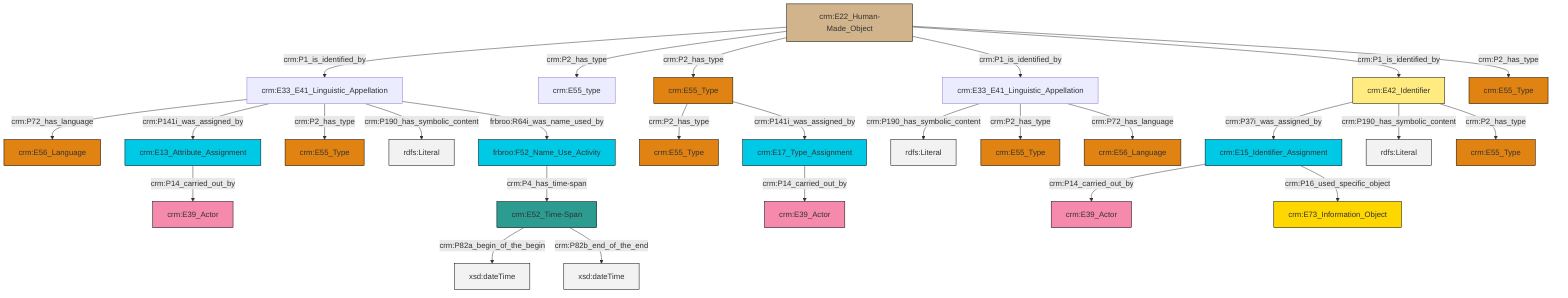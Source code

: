 graph TD
classDef Literal fill:#f2f2f2,stroke:#000000;
classDef CRM_Entity fill:#FFFFFF,stroke:#000000;
classDef Temporal_Entity fill:#00C9E6, stroke:#000000;
classDef Type fill:#E18312, stroke:#000000;
classDef Time-Span fill:#2C9C91, stroke:#000000;
classDef Appellation fill:#FFEB7F, stroke:#000000;
classDef Place fill:#008836, stroke:#000000;
classDef Persistent_Item fill:#B266B2, stroke:#000000;
classDef Conceptual_Object fill:#FFD700, stroke:#000000;
classDef Physical_Thing fill:#D2B48C, stroke:#000000;
classDef Actor fill:#f58aad, stroke:#000000;
classDef PC_Classes fill:#4ce600, stroke:#000000;
classDef Multi fill:#cccccc,stroke:#000000;

2["crm:E42_Identifier"]:::Appellation -->|crm:P37i_was_assigned_by| 3["crm:E15_Identifier_Assignment"]:::Temporal_Entity
4["crm:E22_Human-Made_Object"]:::Physical_Thing -->|crm:P1_is_identified_by| 5["crm:E33_E41_Linguistic_Appellation"]:::Default
7["crm:E55_Type"]:::Type -->|crm:P2_has_type| 8["crm:E55_Type"]:::Type
7["crm:E55_Type"]:::Type -->|crm:P141i_was_assigned_by| 9["crm:E17_Type_Assignment"]:::Temporal_Entity
10["crm:E33_E41_Linguistic_Appellation"]:::Default -->|crm:P190_has_symbolic_content| 11[rdfs:Literal]:::Literal
4["crm:E22_Human-Made_Object"]:::Physical_Thing -->|crm:P2_has_type| 12["crm:E55_type"]:::Default
13["crm:E13_Attribute_Assignment"]:::Temporal_Entity -->|crm:P14_carried_out_by| 17["crm:E39_Actor"]:::Actor
5["crm:E33_E41_Linguistic_Appellation"]:::Default -->|crm:P72_has_language| 18["crm:E56_Language"]:::Type
5["crm:E33_E41_Linguistic_Appellation"]:::Default -->|crm:P141i_was_assigned_by| 13["crm:E13_Attribute_Assignment"]:::Temporal_Entity
5["crm:E33_E41_Linguistic_Appellation"]:::Default -->|crm:P2_has_type| 21["crm:E55_Type"]:::Type
5["crm:E33_E41_Linguistic_Appellation"]:::Default -->|crm:P190_has_symbolic_content| 22[rdfs:Literal]:::Literal
4["crm:E22_Human-Made_Object"]:::Physical_Thing -->|crm:P2_has_type| 7["crm:E55_Type"]:::Type
3["crm:E15_Identifier_Assignment"]:::Temporal_Entity -->|crm:P14_carried_out_by| 23["crm:E39_Actor"]:::Actor
4["crm:E22_Human-Made_Object"]:::Physical_Thing -->|crm:P1_is_identified_by| 10["crm:E33_E41_Linguistic_Appellation"]:::Default
10["crm:E33_E41_Linguistic_Appellation"]:::Default -->|crm:P2_has_type| 29["crm:E55_Type"]:::Type
0["frbroo:F52_Name_Use_Activity"]:::Temporal_Entity -->|crm:P4_has_time-span| 27["crm:E52_Time-Span"]:::Time-Span
5["crm:E33_E41_Linguistic_Appellation"]:::Default -->|frbroo:R64i_was_name_used_by| 0["frbroo:F52_Name_Use_Activity"]:::Temporal_Entity
9["crm:E17_Type_Assignment"]:::Temporal_Entity -->|crm:P14_carried_out_by| 15["crm:E39_Actor"]:::Actor
10["crm:E33_E41_Linguistic_Appellation"]:::Default -->|crm:P72_has_language| 35["crm:E56_Language"]:::Type
4["crm:E22_Human-Made_Object"]:::Physical_Thing -->|crm:P1_is_identified_by| 2["crm:E42_Identifier"]:::Appellation
4["crm:E22_Human-Made_Object"]:::Physical_Thing -->|crm:P2_has_type| 38["crm:E55_Type"]:::Type
27["crm:E52_Time-Span"]:::Time-Span -->|crm:P82a_begin_of_the_begin| 45[xsd:dateTime]:::Literal
3["crm:E15_Identifier_Assignment"]:::Temporal_Entity -->|crm:P16_used_specific_object| 43["crm:E73_Information_Object"]:::Conceptual_Object
2["crm:E42_Identifier"]:::Appellation -->|crm:P190_has_symbolic_content| 47[rdfs:Literal]:::Literal
27["crm:E52_Time-Span"]:::Time-Span -->|crm:P82b_end_of_the_end| 50[xsd:dateTime]:::Literal
2["crm:E42_Identifier"]:::Appellation -->|crm:P2_has_type| 19["crm:E55_Type"]:::Type